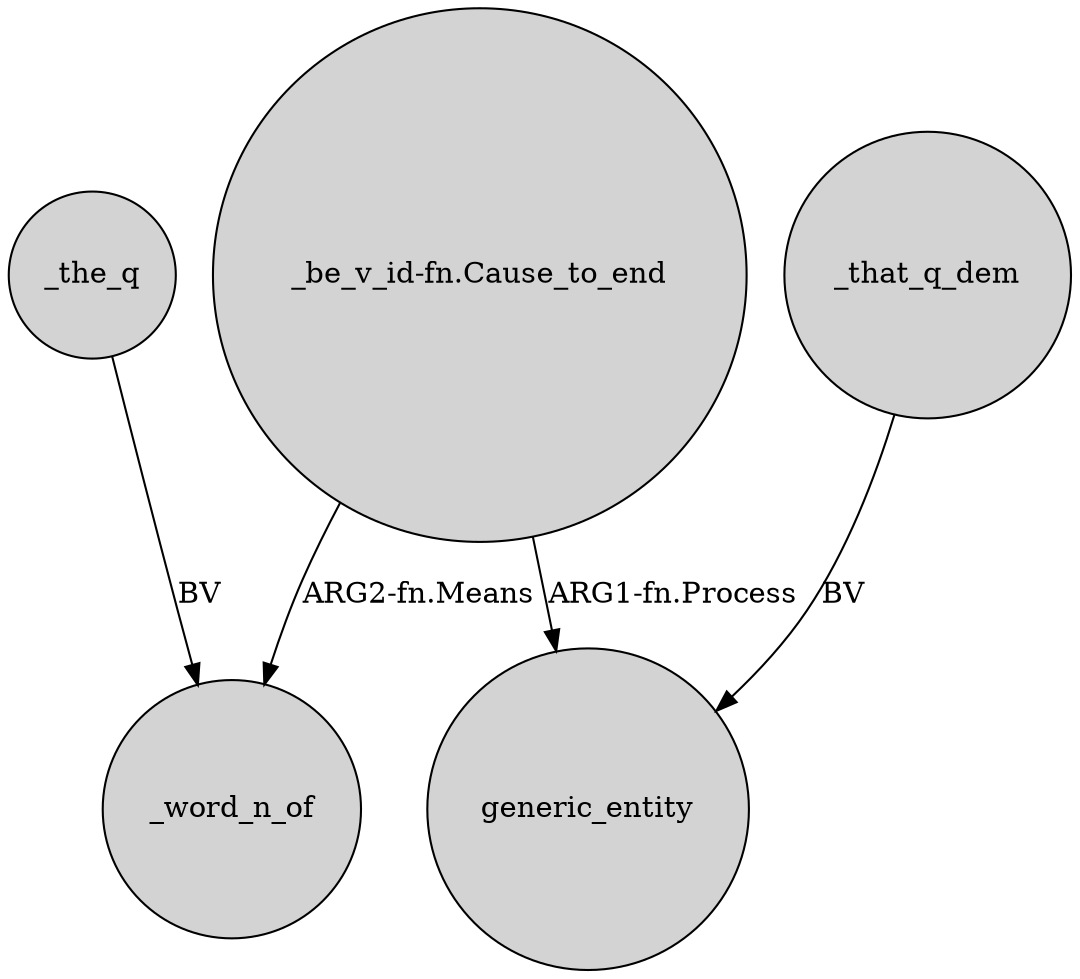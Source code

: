 digraph {
	node [shape=circle style=filled]
	_the_q -> _word_n_of [label=BV]
	"_be_v_id-fn.Cause_to_end" -> _word_n_of [label="ARG2-fn.Means"]
	"_be_v_id-fn.Cause_to_end" -> generic_entity [label="ARG1-fn.Process"]
	_that_q_dem -> generic_entity [label=BV]
}

